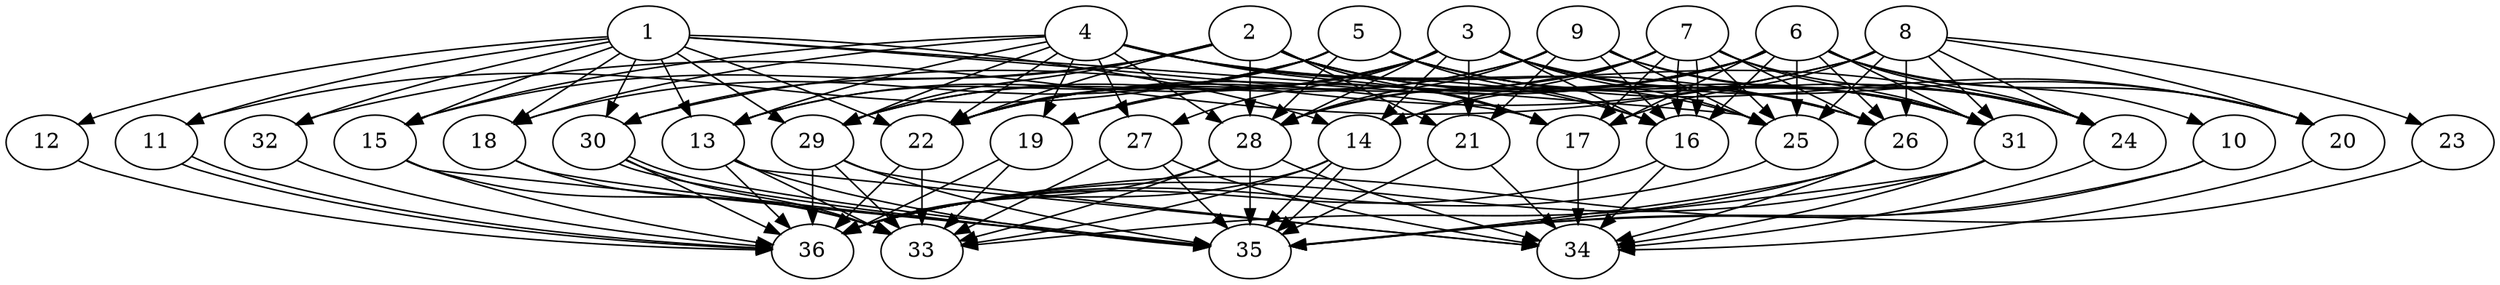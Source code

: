 // DAG (tier=3-complex, mode=data, n=36, ccr=0.534, fat=0.840, density=0.797, regular=0.228, jump=0.257, mindata=4194304, maxdata=33554432)
// DAG automatically generated by daggen at Sun Aug 24 16:33:35 2025
// /home/ermia/Project/Environments/daggen/bin/daggen --dot --ccr 0.534 --fat 0.840 --regular 0.228 --density 0.797 --jump 0.257 --mindata 4194304 --maxdata 33554432 -n 36 
digraph G {
  1 [size="946420079891136380928", alpha="0.06", expect_size="473210039945568190464"]
  1 -> 11 [size ="771162585956352"]
  1 -> 12 [size ="771162585956352"]
  1 -> 13 [size ="771162585956352"]
  1 -> 14 [size ="771162585956352"]
  1 -> 15 [size ="771162585956352"]
  1 -> 17 [size ="771162585956352"]
  1 -> 18 [size ="771162585956352"]
  1 -> 22 [size ="771162585956352"]
  1 -> 25 [size ="771162585956352"]
  1 -> 29 [size ="771162585956352"]
  1 -> 30 [size ="771162585956352"]
  1 -> 32 [size ="771162585956352"]
  2 [size="11402230498591680512", alpha="0.12", expect_size="5701115249295840256"]
  2 -> 15 [size ="6583716990156800"]
  2 -> 17 [size ="6583716990156800"]
  2 -> 21 [size ="6583716990156800"]
  2 -> 22 [size ="6583716990156800"]
  2 -> 25 [size ="6583716990156800"]
  2 -> 26 [size ="6583716990156800"]
  2 -> 28 [size ="6583716990156800"]
  2 -> 29 [size ="6583716990156800"]
  2 -> 30 [size ="6583716990156800"]
  2 -> 31 [size ="6583716990156800"]
  3 [size="2527834536920794267648", alpha="0.01", expect_size="1263917268460397133824"]
  3 -> 13 [size ="1484530355535872"]
  3 -> 14 [size ="1484530355535872"]
  3 -> 16 [size ="1484530355535872"]
  3 -> 19 [size ="1484530355535872"]
  3 -> 20 [size ="1484530355535872"]
  3 -> 21 [size ="1484530355535872"]
  3 -> 25 [size ="1484530355535872"]
  3 -> 26 [size ="1484530355535872"]
  3 -> 27 [size ="1484530355535872"]
  3 -> 28 [size ="1484530355535872"]
  3 -> 29 [size ="1484530355535872"]
  3 -> 31 [size ="1484530355535872"]
  4 [size="18480687462520943804416", alpha="0.02", expect_size="9240343731260471902208"]
  4 -> 13 [size ="5592020248690688"]
  4 -> 15 [size ="5592020248690688"]
  4 -> 16 [size ="5592020248690688"]
  4 -> 17 [size ="5592020248690688"]
  4 -> 18 [size ="5592020248690688"]
  4 -> 19 [size ="5592020248690688"]
  4 -> 22 [size ="5592020248690688"]
  4 -> 24 [size ="5592020248690688"]
  4 -> 26 [size ="5592020248690688"]
  4 -> 27 [size ="5592020248690688"]
  4 -> 28 [size ="5592020248690688"]
  4 -> 29 [size ="5592020248690688"]
  5 [size="27389273546799575990272", alpha="0.17", expect_size="13694636773399787995136"]
  5 -> 11 [size ="7269038950449152"]
  5 -> 13 [size ="7269038950449152"]
  5 -> 16 [size ="7269038950449152"]
  5 -> 18 [size ="7269038950449152"]
  5 -> 20 [size ="7269038950449152"]
  5 -> 22 [size ="7269038950449152"]
  5 -> 24 [size ="7269038950449152"]
  5 -> 28 [size ="7269038950449152"]
  5 -> 31 [size ="7269038950449152"]
  6 [size="13644103531236460544", alpha="0.01", expect_size="6822051765618230272"]
  6 -> 10 [size ="7282379580243968"]
  6 -> 14 [size ="7282379580243968"]
  6 -> 16 [size ="7282379580243968"]
  6 -> 17 [size ="7282379580243968"]
  6 -> 19 [size ="7282379580243968"]
  6 -> 20 [size ="7282379580243968"]
  6 -> 22 [size ="7282379580243968"]
  6 -> 24 [size ="7282379580243968"]
  6 -> 25 [size ="7282379580243968"]
  6 -> 26 [size ="7282379580243968"]
  6 -> 28 [size ="7282379580243968"]
  6 -> 31 [size ="7282379580243968"]
  7 [size="37152926589739434246144", alpha="0.20", expect_size="18576463294869717123072"]
  7 -> 14 [size ="8907421560864768"]
  7 -> 16 [size ="8907421560864768"]
  7 -> 16 [size ="8907421560864768"]
  7 -> 17 [size ="8907421560864768"]
  7 -> 22 [size ="8907421560864768"]
  7 -> 24 [size ="8907421560864768"]
  7 -> 25 [size ="8907421560864768"]
  7 -> 26 [size ="8907421560864768"]
  7 -> 28 [size ="8907421560864768"]
  7 -> 31 [size ="8907421560864768"]
  8 [size="3990746332477259776000", alpha="0.12", expect_size="1995373166238629888000"]
  8 -> 17 [size ="2012763442380800"]
  8 -> 20 [size ="2012763442380800"]
  8 -> 23 [size ="2012763442380800"]
  8 -> 24 [size ="2012763442380800"]
  8 -> 25 [size ="2012763442380800"]
  8 -> 26 [size ="2012763442380800"]
  8 -> 30 [size ="2012763442380800"]
  8 -> 31 [size ="2012763442380800"]
  8 -> 32 [size ="2012763442380800"]
  9 [size="256646404082587664384", alpha="0.18", expect_size="128323202041293832192"]
  9 -> 16 [size ="323082505945088"]
  9 -> 21 [size ="323082505945088"]
  9 -> 22 [size ="323082505945088"]
  9 -> 24 [size ="323082505945088"]
  9 -> 25 [size ="323082505945088"]
  9 -> 28 [size ="323082505945088"]
  9 -> 29 [size ="323082505945088"]
  9 -> 31 [size ="323082505945088"]
  10 [size="137016173230552624", alpha="0.20", expect_size="68508086615276312"]
  10 -> 35 [size ="4500694291709952"]
  10 -> 36 [size ="4500694291709952"]
  11 [size="1083796396642524032", alpha="0.17", expect_size="541898198321262016"]
  11 -> 36 [size ="431610063224832"]
  11 -> 36 [size ="431610063224832"]
  12 [size="6893783946670473478144", alpha="0.08", expect_size="3446891973335236739072"]
  12 -> 36 [size ="2897755680800768"]
  13 [size="19027114813819835121664", alpha="0.13", expect_size="9513557406909917560832"]
  13 -> 33 [size ="5701712035708928"]
  13 -> 34 [size ="5701712035708928"]
  13 -> 35 [size ="5701712035708928"]
  13 -> 36 [size ="5701712035708928"]
  14 [size="4793626617006736277504", alpha="0.09", expect_size="2396813308503368138752"]
  14 -> 33 [size ="2274396207054848"]
  14 -> 35 [size ="2274396207054848"]
  14 -> 35 [size ="2274396207054848"]
  14 -> 36 [size ="2274396207054848"]
  15 [size="10387567113017995264", alpha="0.06", expect_size="5193783556508997632"]
  15 -> 33 [size ="7823471849504768"]
  15 -> 35 [size ="7823471849504768"]
  15 -> 36 [size ="7823471849504768"]
  16 [size="10265534829724618981376", alpha="0.13", expect_size="5132767414862309490688"]
  16 -> 34 [size ="3778717058859008"]
  16 -> 36 [size ="3778717058859008"]
  17 [size="84303660530924672", alpha="0.00", expect_size="42151830265462336"]
  17 -> 34 [size ="1630104505548800"]
  18 [size="8509293655812592", alpha="0.06", expect_size="4254646827906296"]
  18 -> 33 [size ="725062697091072"]
  18 -> 35 [size ="725062697091072"]
  19 [size="80023273938371008", alpha="0.08", expect_size="40011636969185504"]
  19 -> 33 [size ="7598142891491328"]
  19 -> 36 [size ="7598142891491328"]
  20 [size="10509768093522517295104", alpha="0.07", expect_size="5254884046761258647552"]
  20 -> 34 [size ="3838416307355648"]
  21 [size="143777681917874274304", alpha="0.09", expect_size="71888840958937137152"]
  21 -> 34 [size ="219558862389248"]
  21 -> 35 [size ="219558862389248"]
  22 [size="253920479258750144", alpha="0.13", expect_size="126960239629375072"]
  22 -> 33 [size ="5272701845372928"]
  22 -> 36 [size ="5272701845372928"]
  23 [size="182569894292750336000", alpha="0.13", expect_size="91284947146375168000"]
  23 -> 35 [size ="257459801292800"]
  24 [size="5673093291971824320512", alpha="0.16", expect_size="2836546645985912160256"]
  24 -> 34 [size ="2544700082880512"]
  25 [size="260805956376301888", alpha="0.17", expect_size="130402978188150944"]
  25 -> 36 [size ="4476245114880000"]
  26 [size="451441486019100672", alpha="0.17", expect_size="225720743009550336"]
  26 -> 33 [size ="8453045394341888"]
  26 -> 34 [size ="8453045394341888"]
  26 -> 35 [size ="8453045394341888"]
  27 [size="8212436276921482240", alpha="0.09", expect_size="4106218138460741120"]
  27 -> 33 [size ="6880752356556800"]
  27 -> 34 [size ="6880752356556800"]
  27 -> 35 [size ="6880752356556800"]
  28 [size="4543941567315968000000", alpha="0.09", expect_size="2271970783657984000000"]
  28 -> 33 [size ="2194716753920000"]
  28 -> 34 [size ="2194716753920000"]
  28 -> 35 [size ="2194716753920000"]
  28 -> 36 [size ="2194716753920000"]
  29 [size="31187422108154844", alpha="0.17", expect_size="15593711054077422"]
  29 -> 33 [size ="561027452239872"]
  29 -> 34 [size ="561027452239872"]
  29 -> 35 [size ="561027452239872"]
  29 -> 36 [size ="561027452239872"]
  30 [size="9071320475184388096", alpha="0.12", expect_size="4535660237592194048"]
  30 -> 33 [size ="3473911316480000"]
  30 -> 35 [size ="3473911316480000"]
  30 -> 35 [size ="3473911316480000"]
  30 -> 36 [size ="3473911316480000"]
  31 [size="465233599047990771712", alpha="0.12", expect_size="232616799523995385856"]
  31 -> 34 [size ="480327407501312"]
  31 -> 35 [size ="480327407501312"]
  31 -> 36 [size ="480327407501312"]
  32 [size="3688767182935955603456", alpha="0.01", expect_size="1844383591467977801728"]
  32 -> 36 [size ="1909900829523968"]
  33 [size="2561812292980718080", alpha="0.09", expect_size="1280906146490359040"]
  34 [size="110910810822606323712", alpha="0.18", expect_size="55455405411303161856"]
  35 [size="2787541665638141440", alpha="0.15", expect_size="1393770832819070720"]
  36 [size="3997595461782461952", alpha="0.17", expect_size="1998797730891230976"]
}